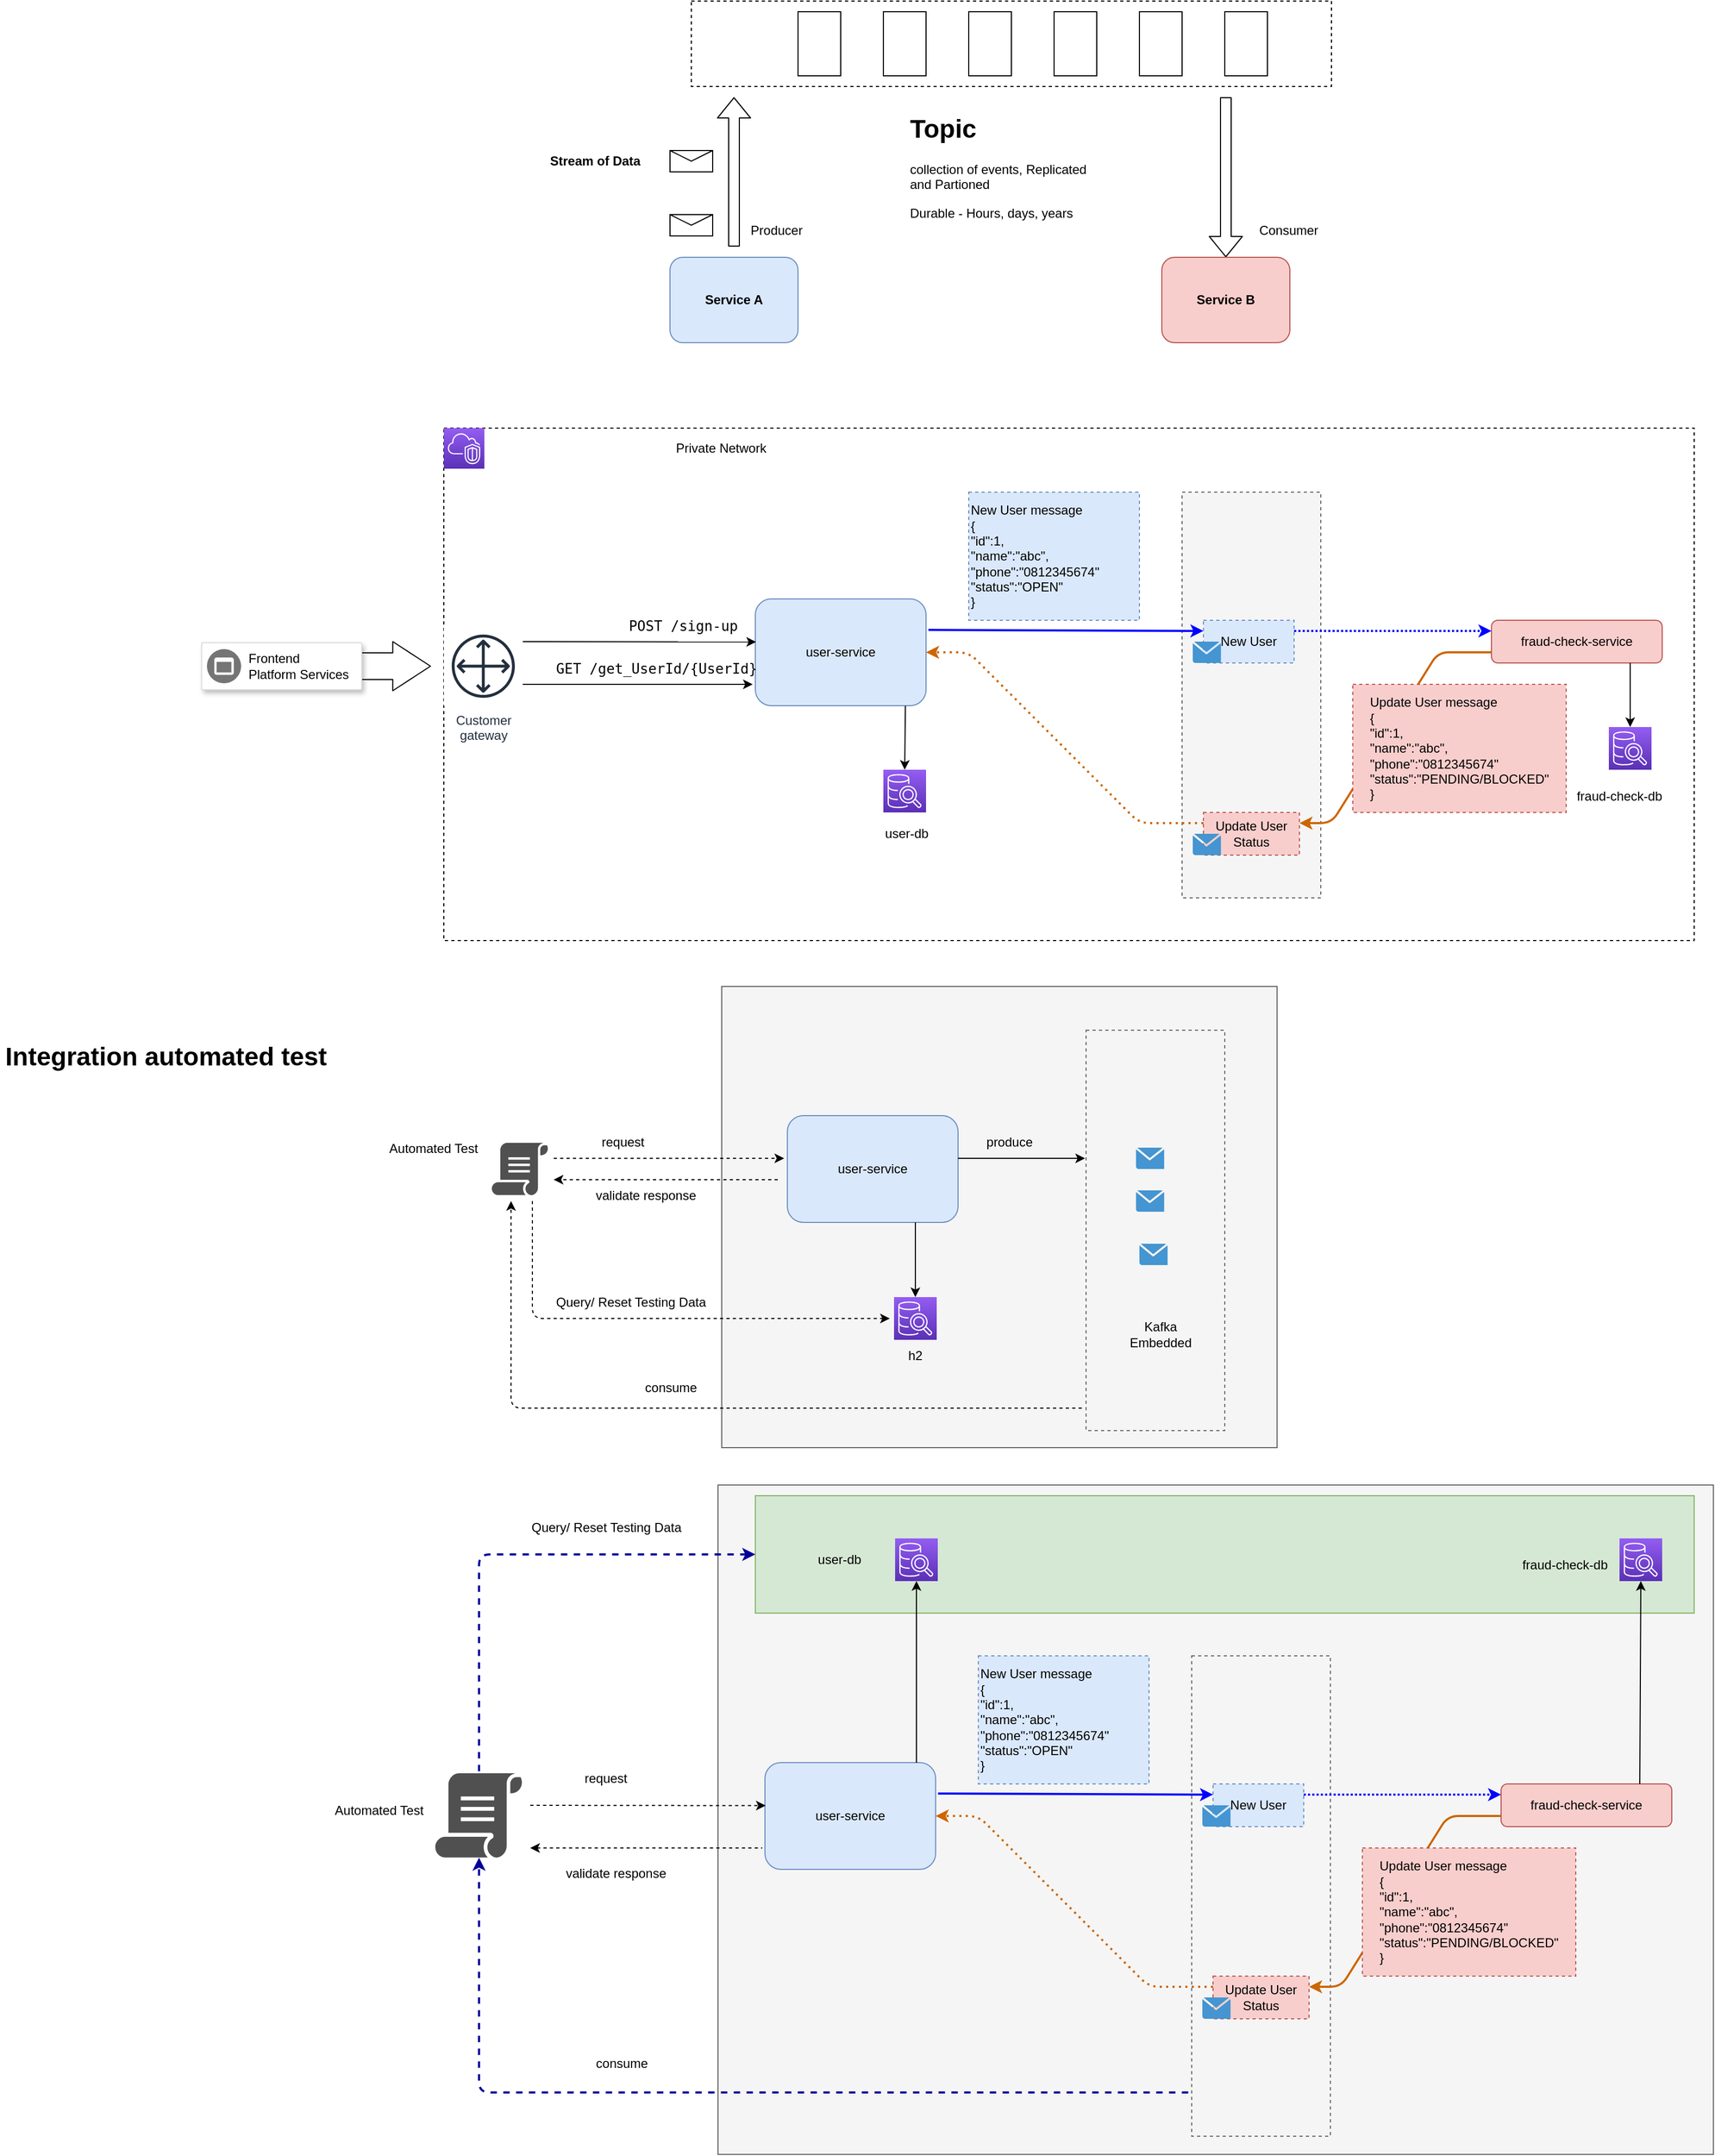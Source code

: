 <mxfile>
    <diagram id="2YQeC0ZKf2BB5dxAJdtl" name="Page-1">
        <mxGraphModel dx="2701" dy="1043" grid="0" gridSize="10" guides="1" tooltips="1" connect="1" arrows="1" fold="1" page="0" pageScale="1" pageWidth="850" pageHeight="1100" math="0" shadow="0">
            <root>
                <mxCell id="0"/>
                <mxCell id="1" parent="0"/>
                <mxCell id="235" value="" style="rounded=0;whiteSpace=wrap;html=1;fillColor=#f5f5f5;fontColor=#333333;strokeColor=#666666;" vertex="1" parent="1">
                    <mxGeometry x="205" y="1430" width="933" height="627" as="geometry"/>
                </mxCell>
                <mxCell id="232" value="" style="rounded=0;whiteSpace=wrap;html=1;fillColor=#d5e8d4;strokeColor=#82b366;" vertex="1" parent="1">
                    <mxGeometry x="240" y="1440" width="880" height="110" as="geometry"/>
                </mxCell>
                <mxCell id="236" value="" style="rounded=0;whiteSpace=wrap;html=1;fillColor=#f5f5f5;fontColor=#333333;strokeColor=#666666;" vertex="1" parent="1">
                    <mxGeometry x="208.5" y="963" width="520.5" height="432" as="geometry"/>
                </mxCell>
                <mxCell id="62" value="" style="rounded=0;whiteSpace=wrap;html=1;fillColor=none;dashed=1;movable=1;resizable=1;rotatable=1;deletable=1;editable=1;connectable=1;" parent="1" vertex="1">
                    <mxGeometry x="-52" y="440" width="1172" height="480" as="geometry"/>
                </mxCell>
                <mxCell id="57" value="&lt;span&gt;user-service&lt;/span&gt;" style="rounded=1;whiteSpace=wrap;html=1;fillColor=#dae8fc;strokeColor=#6c8ebf;" parent="1" vertex="1">
                    <mxGeometry x="240" y="600" width="160" height="100" as="geometry"/>
                </mxCell>
                <mxCell id="8" value="" style="rounded=0;whiteSpace=wrap;html=1;fillColor=none;dashed=1;" parent="1" vertex="1">
                    <mxGeometry x="180" y="40" width="600" height="80" as="geometry"/>
                </mxCell>
                <mxCell id="47" value="" style="rounded=0;whiteSpace=wrap;html=1;fillColor=#f5f5f5;dashed=1;movable=1;resizable=1;rotatable=1;deletable=1;editable=1;connectable=1;fontColor=#333333;strokeColor=#666666;" parent="1" vertex="1">
                    <mxGeometry x="640" y="500" width="130" height="380" as="geometry"/>
                </mxCell>
                <mxCell id="5" value="Producer" style="text;html=1;strokeColor=none;fillColor=none;align=center;verticalAlign=middle;whiteSpace=wrap;rounded=0;" parent="1" vertex="1">
                    <mxGeometry x="230" y="240" width="60" height="30" as="geometry"/>
                </mxCell>
                <mxCell id="6" value="Consumer" style="text;html=1;strokeColor=none;fillColor=none;align=center;verticalAlign=middle;whiteSpace=wrap;rounded=0;" parent="1" vertex="1">
                    <mxGeometry x="710" y="240" width="60" height="30" as="geometry"/>
                </mxCell>
                <mxCell id="7" value="" style="shape=message;html=1;whiteSpace=wrap;html=1;outlineConnect=0;" parent="1" vertex="1">
                    <mxGeometry x="160" y="240" width="40" height="20" as="geometry"/>
                </mxCell>
                <mxCell id="9" value="" style="rounded=0;whiteSpace=wrap;html=1;fillColor=none;" parent="1" vertex="1">
                    <mxGeometry x="280" y="50" width="40" height="60" as="geometry"/>
                </mxCell>
                <mxCell id="10" value="" style="rounded=0;whiteSpace=wrap;html=1;fillColor=none;" parent="1" vertex="1">
                    <mxGeometry x="360" y="50" width="40" height="60" as="geometry"/>
                </mxCell>
                <mxCell id="11" value="" style="rounded=0;whiteSpace=wrap;html=1;fillColor=none;" parent="1" vertex="1">
                    <mxGeometry x="440" y="50" width="40" height="60" as="geometry"/>
                </mxCell>
                <mxCell id="12" value="" style="rounded=0;whiteSpace=wrap;html=1;fillColor=none;" parent="1" vertex="1">
                    <mxGeometry x="520" y="50" width="40" height="60" as="geometry"/>
                </mxCell>
                <mxCell id="13" value="" style="rounded=0;whiteSpace=wrap;html=1;fillColor=none;" parent="1" vertex="1">
                    <mxGeometry x="600" y="50" width="40" height="60" as="geometry"/>
                </mxCell>
                <mxCell id="14" value="" style="rounded=0;whiteSpace=wrap;html=1;fillColor=none;" parent="1" vertex="1">
                    <mxGeometry x="680" y="50" width="40" height="60" as="geometry"/>
                </mxCell>
                <mxCell id="15" value="" style="shape=flexArrow;endArrow=classic;html=1;" parent="1" edge="1">
                    <mxGeometry width="50" height="50" relative="1" as="geometry">
                        <mxPoint x="220" y="270" as="sourcePoint"/>
                        <mxPoint x="220" y="130" as="targetPoint"/>
                    </mxGeometry>
                </mxCell>
                <mxCell id="16" value="" style="shape=message;html=1;whiteSpace=wrap;html=1;outlineConnect=0;" parent="1" vertex="1">
                    <mxGeometry x="160" y="180" width="40" height="20" as="geometry"/>
                </mxCell>
                <mxCell id="17" value="" style="shape=flexArrow;endArrow=classic;html=1;entryX=0.5;entryY=0;entryDx=0;entryDy=0;entryPerimeter=0;" parent="1" edge="1">
                    <mxGeometry width="50" height="50" relative="1" as="geometry">
                        <mxPoint x="681" y="130" as="sourcePoint"/>
                        <mxPoint x="681" y="280" as="targetPoint"/>
                    </mxGeometry>
                </mxCell>
                <mxCell id="18" value="&lt;h1&gt;Topic&lt;/h1&gt;&lt;p&gt;collection of events, Replicated and Partioned&amp;nbsp;&lt;/p&gt;&lt;p&gt;Durable - Hours, days, years&lt;/p&gt;" style="text;html=1;strokeColor=none;fillColor=none;spacing=5;spacingTop=-20;whiteSpace=wrap;overflow=hidden;rounded=0;" parent="1" vertex="1">
                    <mxGeometry x="380" y="140" width="190" height="120" as="geometry"/>
                </mxCell>
                <mxCell id="20" value="&lt;b&gt;Stream of Data&lt;/b&gt;" style="text;html=1;strokeColor=none;fillColor=none;align=center;verticalAlign=middle;whiteSpace=wrap;rounded=0;" parent="1" vertex="1">
                    <mxGeometry x="40" y="175" width="100" height="30" as="geometry"/>
                </mxCell>
                <mxCell id="26" value="Private Network" style="text;html=1;strokeColor=none;fillColor=none;align=center;verticalAlign=middle;whiteSpace=wrap;rounded=0;" parent="1" vertex="1">
                    <mxGeometry x="157.5" y="444" width="100" height="30" as="geometry"/>
                </mxCell>
                <mxCell id="27" value="" style="sketch=0;points=[[0,0,0],[0.25,0,0],[0.5,0,0],[0.75,0,0],[1,0,0],[0,1,0],[0.25,1,0],[0.5,1,0],[0.75,1,0],[1,1,0],[0,0.25,0],[0,0.5,0],[0,0.75,0],[1,0.25,0],[1,0.5,0],[1,0.75,0]];outlineConnect=0;fontColor=#232F3E;gradientColor=#945DF2;gradientDirection=north;fillColor=#5A30B5;strokeColor=#ffffff;dashed=0;verticalLabelPosition=bottom;verticalAlign=top;align=center;html=1;fontSize=12;fontStyle=0;aspect=fixed;shape=mxgraph.aws4.resourceIcon;resIcon=mxgraph.aws4.vpc;" parent="1" vertex="1">
                    <mxGeometry x="-52" y="440" width="38" height="38" as="geometry"/>
                </mxCell>
                <mxCell id="49" value="" style="endArrow=classic;html=1;exitX=1.014;exitY=0.29;exitDx=0;exitDy=0;entryX=0;entryY=0.25;entryDx=0;entryDy=0;strokeColor=#0000FF;strokeWidth=2;exitPerimeter=0;" parent="1" source="57" target="72" edge="1">
                    <mxGeometry width="50" height="50" relative="1" as="geometry">
                        <mxPoint x="420" y="800" as="sourcePoint"/>
                        <mxPoint x="600" y="630" as="targetPoint"/>
                    </mxGeometry>
                </mxCell>
                <mxCell id="52" value="" style="sketch=0;points=[[0,0,0],[0.25,0,0],[0.5,0,0],[0.75,0,0],[1,0,0],[0,1,0],[0.25,1,0],[0.5,1,0],[0.75,1,0],[1,1,0],[0,0.25,0],[0,0.5,0],[0,0.75,0],[1,0.25,0],[1,0.5,0],[1,0.75,0]];outlineConnect=0;fontColor=#232F3E;gradientColor=#945DF2;gradientDirection=north;fillColor=#5A30B5;strokeColor=#ffffff;dashed=0;verticalLabelPosition=bottom;verticalAlign=top;align=center;html=1;fontSize=12;fontStyle=0;aspect=fixed;shape=mxgraph.aws4.resourceIcon;resIcon=mxgraph.aws4.sql_workbench;" parent="1" vertex="1">
                    <mxGeometry x="360" y="760" width="40" height="40" as="geometry"/>
                </mxCell>
                <mxCell id="53" value="" style="shape=image;verticalLabelPosition=bottom;labelBackgroundColor=#ffffff;verticalAlign=top;aspect=fixed;imageAspect=0;image=https://cdn.iconscout.com/icon/free/png-256/kafka-282292.png;" parent="1" vertex="1">
                    <mxGeometry x="680" y="530" width="40" height="40" as="geometry"/>
                </mxCell>
                <mxCell id="54" value="" style="shape=image;verticalLabelPosition=bottom;labelBackgroundColor=#ffffff;verticalAlign=top;aspect=fixed;imageAspect=0;image=https://cdn.iconscout.com/icon/free/png-256/kafka-282292.png;" parent="1" vertex="1">
                    <mxGeometry x="180" y="50" width="60" height="60" as="geometry"/>
                </mxCell>
                <mxCell id="55" value="Service A" style="rounded=1;whiteSpace=wrap;html=1;fontStyle=1;fillColor=#dae8fc;strokeColor=#6c8ebf;" parent="1" vertex="1">
                    <mxGeometry x="160" y="280" width="120" height="80" as="geometry"/>
                </mxCell>
                <mxCell id="56" value="Service B" style="rounded=1;whiteSpace=wrap;html=1;fontStyle=1;fillColor=#f8cecc;strokeColor=#b85450;" parent="1" vertex="1">
                    <mxGeometry x="621" y="280" width="120" height="80" as="geometry"/>
                </mxCell>
                <mxCell id="59" value="" style="endArrow=classic;html=1;entryX=0.004;entryY=0.403;entryDx=0;entryDy=0;entryPerimeter=0;" parent="1" target="57" edge="1">
                    <mxGeometry width="50" height="50" relative="1" as="geometry">
                        <mxPoint x="20" y="640" as="sourcePoint"/>
                        <mxPoint x="420" y="570" as="targetPoint"/>
                    </mxGeometry>
                </mxCell>
                <mxCell id="65" value="&lt;div&gt;&lt;span&gt;New User message&lt;/span&gt;&lt;/div&gt;&lt;div&gt;&lt;span&gt;{&lt;/span&gt;&lt;/div&gt;&lt;div&gt;&lt;span&gt;&quot;id&quot;:1,&lt;br&gt;&quot;name&quot;:&quot;abc&quot;,&lt;br&gt;&quot;phone&quot;:&quot;0812345674&quot;&lt;br&gt;&quot;status&quot;:&quot;OPEN&quot;&lt;/span&gt;&lt;/div&gt;&lt;div&gt;&lt;span&gt;}&lt;/span&gt;&lt;/div&gt;" style="text;html=1;strokeColor=#6c8ebf;fillColor=#dae8fc;align=left;verticalAlign=middle;whiteSpace=wrap;rounded=0;dashed=1;" parent="1" vertex="1">
                    <mxGeometry x="440" y="500" width="160" height="120" as="geometry"/>
                </mxCell>
                <mxCell id="66" value="&lt;span&gt;fraud-check-service&lt;/span&gt;" style="rounded=1;whiteSpace=wrap;html=1;fillColor=#f8cecc;strokeColor=#b85450;" parent="1" vertex="1">
                    <mxGeometry x="930" y="620" width="160" height="40" as="geometry"/>
                </mxCell>
                <mxCell id="67" value="" style="endArrow=classic;html=1;exitX=1;exitY=0.25;exitDx=0;exitDy=0;dashed=1;dashPattern=1 1;strokeColor=#0000FF;strokeWidth=2;entryX=0;entryY=0.25;entryDx=0;entryDy=0;" parent="1" source="72" target="66" edge="1">
                    <mxGeometry width="50" height="50" relative="1" as="geometry">
                        <mxPoint x="610" y="710" as="sourcePoint"/>
                        <mxPoint x="660" y="660" as="targetPoint"/>
                        <Array as="points">
                            <mxPoint x="780" y="630"/>
                        </Array>
                    </mxGeometry>
                </mxCell>
                <mxCell id="69" value="" style="endArrow=classic;html=1;exitX=0.879;exitY=1.003;exitDx=0;exitDy=0;exitPerimeter=0;entryX=0.5;entryY=0;entryDx=0;entryDy=0;entryPerimeter=0;" parent="1" source="57" target="52" edge="1">
                    <mxGeometry width="50" height="50" relative="1" as="geometry">
                        <mxPoint x="610" y="710" as="sourcePoint"/>
                        <mxPoint x="660" y="660" as="targetPoint"/>
                    </mxGeometry>
                </mxCell>
                <mxCell id="70" value="" style="sketch=0;points=[[0,0,0],[0.25,0,0],[0.5,0,0],[0.75,0,0],[1,0,0],[0,1,0],[0.25,1,0],[0.5,1,0],[0.75,1,0],[1,1,0],[0,0.25,0],[0,0.5,0],[0,0.75,0],[1,0.25,0],[1,0.5,0],[1,0.75,0]];outlineConnect=0;fontColor=#232F3E;gradientColor=#945DF2;gradientDirection=north;fillColor=#5A30B5;strokeColor=#ffffff;dashed=0;verticalLabelPosition=bottom;verticalAlign=top;align=center;html=1;fontSize=12;fontStyle=0;aspect=fixed;shape=mxgraph.aws4.resourceIcon;resIcon=mxgraph.aws4.sql_workbench;" parent="1" vertex="1">
                    <mxGeometry x="1040" y="720" width="40" height="40" as="geometry"/>
                </mxCell>
                <mxCell id="71" value="" style="endArrow=classic;html=1;entryX=0.5;entryY=0;entryDx=0;entryDy=0;entryPerimeter=0;" parent="1" target="70" edge="1">
                    <mxGeometry width="50" height="50" relative="1" as="geometry">
                        <mxPoint x="1060" y="660" as="sourcePoint"/>
                        <mxPoint x="410" y="750" as="targetPoint"/>
                    </mxGeometry>
                </mxCell>
                <mxCell id="72" value="New User" style="rounded=0;whiteSpace=wrap;html=1;dashed=1;fillColor=#dae8fc;strokeColor=#6c8ebf;" parent="1" vertex="1">
                    <mxGeometry x="660" y="620" width="85" height="40" as="geometry"/>
                </mxCell>
                <mxCell id="73" value="Update User Status" style="rounded=0;whiteSpace=wrap;html=1;dashed=1;fillColor=#f8cecc;strokeColor=#b85450;" parent="1" vertex="1">
                    <mxGeometry x="660" y="800" width="90" height="40" as="geometry"/>
                </mxCell>
                <mxCell id="74" value="" style="endArrow=classic;html=1;strokeColor=#CC6600;strokeWidth=2;entryX=1;entryY=0.25;entryDx=0;entryDy=0;exitX=0;exitY=0.75;exitDx=0;exitDy=0;" parent="1" source="66" target="73" edge="1">
                    <mxGeometry width="50" height="50" relative="1" as="geometry">
                        <mxPoint x="500" y="790" as="sourcePoint"/>
                        <mxPoint x="660" y="830" as="targetPoint"/>
                        <Array as="points">
                            <mxPoint x="880" y="650"/>
                            <mxPoint x="780" y="810"/>
                        </Array>
                    </mxGeometry>
                </mxCell>
                <mxCell id="75" value="" style="endArrow=classic;html=1;exitX=0;exitY=0.25;exitDx=0;exitDy=0;dashed=1;dashPattern=1 2;strokeColor=#CC6600;strokeWidth=2;entryX=1;entryY=0.5;entryDx=0;entryDy=0;" parent="1" source="73" target="57" edge="1">
                    <mxGeometry width="50" height="50" relative="1" as="geometry">
                        <mxPoint x="500" y="790" as="sourcePoint"/>
                        <mxPoint x="400" y="650" as="targetPoint"/>
                        <Array as="points">
                            <mxPoint x="600" y="810"/>
                            <mxPoint x="440" y="650"/>
                        </Array>
                    </mxGeometry>
                </mxCell>
                <mxCell id="79" value="user-db" style="text;html=1;strokeColor=none;fillColor=none;align=center;verticalAlign=middle;whiteSpace=wrap;rounded=0;" parent="1" vertex="1">
                    <mxGeometry x="332" y="805" width="100" height="30" as="geometry"/>
                </mxCell>
                <mxCell id="80" value="fraud-check-db" style="text;html=1;strokeColor=none;fillColor=none;align=center;verticalAlign=middle;whiteSpace=wrap;rounded=0;" parent="1" vertex="1">
                    <mxGeometry x="1000" y="770" width="100" height="30" as="geometry"/>
                </mxCell>
                <mxCell id="93" value="" style="shadow=0;dashed=0;html=1;strokeColor=none;fillColor=#4495D1;labelPosition=center;verticalLabelPosition=bottom;verticalAlign=top;align=center;outlineConnect=0;shape=mxgraph.veeam.2d.letter;" parent="1" vertex="1">
                    <mxGeometry x="650" y="820" width="26.4" height="20" as="geometry"/>
                </mxCell>
                <mxCell id="94" value="" style="shadow=0;dashed=0;html=1;strokeColor=none;fillColor=#4495D1;labelPosition=center;verticalLabelPosition=bottom;verticalAlign=top;align=center;outlineConnect=0;shape=mxgraph.veeam.2d.letter;" parent="1" vertex="1">
                    <mxGeometry x="650" y="640" width="26.4" height="20" as="geometry"/>
                </mxCell>
                <mxCell id="77" value="&lt;div style=&quot;text-align: left&quot;&gt;&lt;span&gt;Update User message&lt;/span&gt;&lt;/div&gt;&lt;div style=&quot;text-align: left&quot;&gt;&lt;span&gt;{&lt;/span&gt;&lt;/div&gt;&lt;div style=&quot;text-align: left&quot;&gt;&lt;span&gt;&quot;id&quot;:1,&lt;br&gt;&quot;name&quot;:&quot;abc&quot;,&lt;br&gt;&quot;phone&quot;:&quot;0812345674&quot;&lt;br&gt;&quot;status&quot;:&quot;PENDING/BLOCKED&quot;&lt;/span&gt;&lt;/div&gt;&lt;div style=&quot;text-align: left&quot;&gt;&lt;span&gt;}&lt;/span&gt;&lt;/div&gt;" style="text;html=1;strokeColor=#b85450;fillColor=#f8cecc;align=center;verticalAlign=middle;whiteSpace=wrap;rounded=0;dashed=1;" parent="1" vertex="1">
                    <mxGeometry x="800" y="680" width="200" height="120" as="geometry"/>
                </mxCell>
                <mxCell id="97" value="" style="endArrow=classic;html=1;entryX=0;entryY=0.5;entryDx=0;entryDy=0;" parent="1" edge="1">
                    <mxGeometry width="50" height="50" relative="1" as="geometry">
                        <mxPoint x="20" y="680" as="sourcePoint"/>
                        <mxPoint x="237.5" y="680.0" as="targetPoint"/>
                    </mxGeometry>
                </mxCell>
                <mxCell id="98" value="&lt;pre style=&quot;font-family: &amp;#34;jetbrains mono&amp;#34; , monospace ; font-size: 9.8pt&quot;&gt;GET /get_UserId/{UserId}&lt;/pre&gt;" style="text;html=1;strokeColor=none;fillColor=none;align=center;verticalAlign=middle;whiteSpace=wrap;rounded=0;dashed=1;" parent="1" vertex="1">
                    <mxGeometry x="115" y="650" width="65" height="30" as="geometry"/>
                </mxCell>
                <mxCell id="99" value="&lt;pre style=&quot;font-family: &amp;#34;jetbrains mono&amp;#34; , monospace ; font-size: 9.8pt&quot;&gt;POST /sign-up&lt;/pre&gt;" style="text;html=1;strokeColor=none;fillColor=none;align=center;verticalAlign=middle;whiteSpace=wrap;rounded=0;dashed=1;" parent="1" vertex="1">
                    <mxGeometry x="140" y="610" width="65" height="30" as="geometry"/>
                </mxCell>
                <mxCell id="100" value="Customer&#10;gateway" style="sketch=0;outlineConnect=0;fontColor=#232F3E;gradientColor=none;strokeColor=#232F3E;fillColor=#ffffff;dashed=0;verticalLabelPosition=bottom;verticalAlign=top;align=center;html=1;fontSize=12;fontStyle=0;aspect=fixed;shape=mxgraph.aws4.resourceIcon;resIcon=mxgraph.aws4.customer_gateway;" parent="1" vertex="1">
                    <mxGeometry x="-52" y="626" width="74" height="74" as="geometry"/>
                </mxCell>
                <mxCell id="101" value="" style="shape=flexArrow;endArrow=classic;html=1;width=25;endSize=11.45;" parent="1" edge="1">
                    <mxGeometry width="50" height="50" relative="1" as="geometry">
                        <mxPoint x="-168" y="663" as="sourcePoint"/>
                        <mxPoint x="-64" y="663" as="targetPoint"/>
                    </mxGeometry>
                </mxCell>
                <mxCell id="102" value="" style="strokeColor=#dddddd;shadow=1;strokeWidth=1;rounded=1;absoluteArcSize=1;arcSize=2;" parent="1" vertex="1">
                    <mxGeometry x="-279" y="641" width="150" height="44" as="geometry"/>
                </mxCell>
                <mxCell id="103" value="Frontend&#10;Platform Services" style="sketch=0;dashed=0;connectable=0;html=1;fillColor=#757575;strokeColor=none;shape=mxgraph.gcp2.frontend_platform_services;part=1;labelPosition=right;verticalLabelPosition=middle;align=left;verticalAlign=middle;spacingLeft=5;fontSize=12;" parent="102" vertex="1">
                    <mxGeometry y="0.5" width="32" height="32" relative="1" as="geometry">
                        <mxPoint x="5" y="-16" as="offset"/>
                    </mxGeometry>
                </mxCell>
                <mxCell id="104" value="&lt;span&gt;user-service&lt;/span&gt;" style="rounded=1;whiteSpace=wrap;html=1;fillColor=#dae8fc;strokeColor=#6c8ebf;" parent="1" vertex="1">
                    <mxGeometry x="270" y="1084" width="160" height="100" as="geometry"/>
                </mxCell>
                <mxCell id="105" value="" style="sketch=0;points=[[0,0,0],[0.25,0,0],[0.5,0,0],[0.75,0,0],[1,0,0],[0,1,0],[0.25,1,0],[0.5,1,0],[0.75,1,0],[1,1,0],[0,0.25,0],[0,0.5,0],[0,0.75,0],[1,0.25,0],[1,0.5,0],[1,0.75,0]];outlineConnect=0;fontColor=#232F3E;gradientColor=#945DF2;gradientDirection=north;fillColor=#5A30B5;strokeColor=#ffffff;dashed=0;verticalLabelPosition=bottom;verticalAlign=top;align=center;html=1;fontSize=12;fontStyle=0;aspect=fixed;shape=mxgraph.aws4.resourceIcon;resIcon=mxgraph.aws4.sql_workbench;" parent="1" vertex="1">
                    <mxGeometry x="370" y="1254" width="40" height="40" as="geometry"/>
                </mxCell>
                <mxCell id="106" value="&lt;h1&gt;Integration automated test&lt;/h1&gt;" style="text;html=1;strokeColor=none;fillColor=none;spacing=5;spacingTop=-20;whiteSpace=wrap;overflow=hidden;rounded=0;" parent="1" vertex="1">
                    <mxGeometry x="-468" y="1009" width="339" height="40" as="geometry"/>
                </mxCell>
                <mxCell id="107" value="" style="endArrow=classic;html=1;dashed=1;" parent="1" edge="1">
                    <mxGeometry width="50" height="50" relative="1" as="geometry">
                        <mxPoint x="51" y="1124" as="sourcePoint"/>
                        <mxPoint x="267" y="1124" as="targetPoint"/>
                    </mxGeometry>
                </mxCell>
                <mxCell id="108" value="" style="endArrow=classic;html=1;dashed=1;" parent="1" edge="1">
                    <mxGeometry width="50" height="50" relative="1" as="geometry">
                        <mxPoint x="261" y="1144" as="sourcePoint"/>
                        <mxPoint x="51" y="1144" as="targetPoint"/>
                    </mxGeometry>
                </mxCell>
                <mxCell id="109" value="" style="sketch=0;pointerEvents=1;shadow=0;dashed=0;html=1;strokeColor=none;fillColor=#505050;labelPosition=center;verticalLabelPosition=bottom;verticalAlign=top;outlineConnect=0;align=center;shape=mxgraph.office.concepts.script;" parent="1" vertex="1">
                    <mxGeometry x="-7" y="1109.5" width="53" height="49" as="geometry"/>
                </mxCell>
                <mxCell id="110" value="Automated Test" style="text;html=1;strokeColor=none;fillColor=none;align=center;verticalAlign=middle;whiteSpace=wrap;rounded=0;" parent="1" vertex="1">
                    <mxGeometry x="-109" y="1100" width="95" height="30" as="geometry"/>
                </mxCell>
                <mxCell id="111" value="request" style="text;html=1;strokeColor=none;fillColor=none;align=center;verticalAlign=middle;whiteSpace=wrap;rounded=0;" parent="1" vertex="1">
                    <mxGeometry x="86" y="1094" width="60" height="30" as="geometry"/>
                </mxCell>
                <mxCell id="112" value="validate response" style="text;html=1;strokeColor=none;fillColor=none;align=center;verticalAlign=middle;whiteSpace=wrap;rounded=0;" parent="1" vertex="1">
                    <mxGeometry x="86" y="1144" width="102.5" height="30" as="geometry"/>
                </mxCell>
                <mxCell id="113" value="h2" style="text;html=1;strokeColor=none;fillColor=none;align=center;verticalAlign=middle;whiteSpace=wrap;rounded=0;" parent="1" vertex="1">
                    <mxGeometry x="360" y="1294" width="60" height="30" as="geometry"/>
                </mxCell>
                <mxCell id="114" value="" style="shape=image;verticalLabelPosition=bottom;labelBackgroundColor=#ffffff;verticalAlign=top;aspect=fixed;imageAspect=0;image=https://blastek.net/wp-content/uploads/2020/05/springbootlogo-min.png;" parent="1" vertex="1">
                    <mxGeometry x="384" y="1084" width="46" height="46" as="geometry"/>
                </mxCell>
                <mxCell id="116" value="" style="rounded=0;whiteSpace=wrap;html=1;fillColor=#f5f5f5;dashed=1;movable=1;resizable=1;rotatable=1;deletable=1;editable=1;connectable=1;fontColor=#333333;strokeColor=#666666;" parent="1" vertex="1">
                    <mxGeometry x="550" y="1004" width="130" height="375" as="geometry"/>
                </mxCell>
                <mxCell id="115" value="" style="shape=image;verticalLabelPosition=bottom;labelBackgroundColor=#ffffff;verticalAlign=top;aspect=fixed;imageAspect=0;image=https://cdn.iconscout.com/icon/free/png-256/kafka-282292.png;" parent="1" vertex="1">
                    <mxGeometry x="590" y="1014" width="40" height="40" as="geometry"/>
                </mxCell>
                <mxCell id="117" value="Kafka Embedded" style="text;html=1;strokeColor=none;fillColor=none;align=center;verticalAlign=middle;whiteSpace=wrap;rounded=0;" parent="1" vertex="1">
                    <mxGeometry x="590" y="1274" width="60" height="30" as="geometry"/>
                </mxCell>
                <mxCell id="118" value="" style="endArrow=classic;html=1;" parent="1" edge="1">
                    <mxGeometry width="50" height="50" relative="1" as="geometry">
                        <mxPoint x="430" y="1124" as="sourcePoint"/>
                        <mxPoint x="549" y="1124" as="targetPoint"/>
                    </mxGeometry>
                </mxCell>
                <mxCell id="119" value="produce&amp;nbsp;" style="text;html=1;strokeColor=none;fillColor=none;align=center;verticalAlign=middle;whiteSpace=wrap;rounded=0;" parent="1" vertex="1">
                    <mxGeometry x="450" y="1094" width="60" height="30" as="geometry"/>
                </mxCell>
                <mxCell id="120" value="" style="shadow=0;dashed=0;html=1;strokeColor=none;fillColor=#4495D1;labelPosition=center;verticalLabelPosition=bottom;verticalAlign=top;align=center;outlineConnect=0;shape=mxgraph.veeam.2d.letter;" parent="1" vertex="1">
                    <mxGeometry x="596.8" y="1114" width="26.4" height="20" as="geometry"/>
                </mxCell>
                <mxCell id="121" value="" style="shadow=0;dashed=0;html=1;strokeColor=none;fillColor=#4495D1;labelPosition=center;verticalLabelPosition=bottom;verticalAlign=top;align=center;outlineConnect=0;shape=mxgraph.veeam.2d.letter;" parent="1" vertex="1">
                    <mxGeometry x="596.8" y="1154" width="26.4" height="20" as="geometry"/>
                </mxCell>
                <mxCell id="122" value="" style="shadow=0;dashed=0;html=1;strokeColor=none;fillColor=#4495D1;labelPosition=center;verticalLabelPosition=bottom;verticalAlign=top;align=center;outlineConnect=0;shape=mxgraph.veeam.2d.letter;" parent="1" vertex="1">
                    <mxGeometry x="600" y="1204" width="26.4" height="20" as="geometry"/>
                </mxCell>
                <mxCell id="123" value="" style="endArrow=classic;html=1;exitX=0.75;exitY=1;exitDx=0;exitDy=0;" parent="1" source="104" target="105" edge="1">
                    <mxGeometry width="50" height="50" relative="1" as="geometry">
                        <mxPoint x="410" y="1144" as="sourcePoint"/>
                        <mxPoint x="460" y="1094" as="targetPoint"/>
                    </mxGeometry>
                </mxCell>
                <mxCell id="124" value="" style="endArrow=classic;html=1;dashed=1;" edge="1" parent="1">
                    <mxGeometry width="50" height="50" relative="1" as="geometry">
                        <mxPoint x="31" y="1164" as="sourcePoint"/>
                        <mxPoint x="366" y="1274" as="targetPoint"/>
                        <Array as="points">
                            <mxPoint x="31" y="1274"/>
                        </Array>
                    </mxGeometry>
                </mxCell>
                <mxCell id="125" value="Query/ Reset Testing Data" style="text;html=1;strokeColor=none;fillColor=none;align=center;verticalAlign=middle;whiteSpace=wrap;rounded=0;" vertex="1" parent="1">
                    <mxGeometry x="46" y="1244" width="155" height="30" as="geometry"/>
                </mxCell>
                <mxCell id="126" value="" style="endArrow=classic;html=1;dashed=1;exitX=-0.031;exitY=0.944;exitDx=0;exitDy=0;exitPerimeter=0;" edge="1" parent="1" source="116">
                    <mxGeometry width="50" height="50" relative="1" as="geometry">
                        <mxPoint x="221" y="1284" as="sourcePoint"/>
                        <mxPoint x="11" y="1164" as="targetPoint"/>
                        <Array as="points">
                            <mxPoint x="11" y="1358"/>
                        </Array>
                    </mxGeometry>
                </mxCell>
                <mxCell id="127" value="consume" style="text;html=1;strokeColor=none;fillColor=none;align=center;verticalAlign=middle;whiteSpace=wrap;rounded=0;" vertex="1" parent="1">
                    <mxGeometry x="131" y="1324" width="60" height="30" as="geometry"/>
                </mxCell>
                <mxCell id="161" value="&lt;span&gt;user-service&lt;/span&gt;" style="rounded=1;whiteSpace=wrap;html=1;fillColor=#dae8fc;strokeColor=#6c8ebf;" vertex="1" parent="1">
                    <mxGeometry x="249" y="1690" width="160" height="100" as="geometry"/>
                </mxCell>
                <mxCell id="162" value="" style="rounded=0;whiteSpace=wrap;html=1;fillColor=#f5f5f5;dashed=1;movable=1;resizable=1;rotatable=1;deletable=1;editable=1;connectable=1;fontColor=#333333;strokeColor=#666666;" vertex="1" parent="1">
                    <mxGeometry x="649" y="1590" width="130" height="450" as="geometry"/>
                </mxCell>
                <mxCell id="165" value="" style="endArrow=classic;html=1;exitX=1.014;exitY=0.29;exitDx=0;exitDy=0;entryX=0;entryY=0.25;entryDx=0;entryDy=0;strokeColor=#0000FF;strokeWidth=2;exitPerimeter=0;" edge="1" parent="1" source="161" target="175">
                    <mxGeometry width="50" height="50" relative="1" as="geometry">
                        <mxPoint x="429" y="1890" as="sourcePoint"/>
                        <mxPoint x="609" y="1720" as="targetPoint"/>
                    </mxGeometry>
                </mxCell>
                <mxCell id="166" value="" style="sketch=0;points=[[0,0,0],[0.25,0,0],[0.5,0,0],[0.75,0,0],[1,0,0],[0,1,0],[0.25,1,0],[0.5,1,0],[0.75,1,0],[1,1,0],[0,0.25,0],[0,0.5,0],[0,0.75,0],[1,0.25,0],[1,0.5,0],[1,0.75,0]];outlineConnect=0;fontColor=#232F3E;gradientColor=#945DF2;gradientDirection=north;fillColor=#5A30B5;strokeColor=#ffffff;dashed=0;verticalLabelPosition=bottom;verticalAlign=top;align=center;html=1;fontSize=12;fontStyle=0;aspect=fixed;shape=mxgraph.aws4.resourceIcon;resIcon=mxgraph.aws4.sql_workbench;" vertex="1" parent="1">
                    <mxGeometry x="371" y="1480" width="40" height="40" as="geometry"/>
                </mxCell>
                <mxCell id="167" value="" style="shape=image;verticalLabelPosition=bottom;labelBackgroundColor=#ffffff;verticalAlign=top;aspect=fixed;imageAspect=0;image=https://cdn.iconscout.com/icon/free/png-256/kafka-282292.png;" vertex="1" parent="1">
                    <mxGeometry x="689" y="1620" width="40" height="40" as="geometry"/>
                </mxCell>
                <mxCell id="168" value="" style="endArrow=classic;html=1;entryX=0.004;entryY=0.403;entryDx=0;entryDy=0;entryPerimeter=0;dashed=1;" edge="1" parent="1" target="161">
                    <mxGeometry width="50" height="50" relative="1" as="geometry">
                        <mxPoint x="29" y="1730" as="sourcePoint"/>
                        <mxPoint x="429" y="1660" as="targetPoint"/>
                    </mxGeometry>
                </mxCell>
                <mxCell id="169" value="&lt;div&gt;&lt;span&gt;New User message&lt;/span&gt;&lt;/div&gt;&lt;div&gt;&lt;span&gt;{&lt;/span&gt;&lt;/div&gt;&lt;div&gt;&lt;span&gt;&quot;id&quot;:1,&lt;br&gt;&quot;name&quot;:&quot;abc&quot;,&lt;br&gt;&quot;phone&quot;:&quot;0812345674&quot;&lt;br&gt;&quot;status&quot;:&quot;OPEN&quot;&lt;/span&gt;&lt;/div&gt;&lt;div&gt;&lt;span&gt;}&lt;/span&gt;&lt;/div&gt;" style="text;html=1;strokeColor=#6c8ebf;fillColor=#dae8fc;align=left;verticalAlign=middle;whiteSpace=wrap;rounded=0;dashed=1;" vertex="1" parent="1">
                    <mxGeometry x="449" y="1590" width="160" height="120" as="geometry"/>
                </mxCell>
                <mxCell id="170" value="&lt;span&gt;fraud-check-service&lt;/span&gt;" style="rounded=1;whiteSpace=wrap;html=1;fillColor=#f8cecc;strokeColor=#b85450;" vertex="1" parent="1">
                    <mxGeometry x="939" y="1710" width="160" height="40" as="geometry"/>
                </mxCell>
                <mxCell id="171" value="" style="endArrow=classic;html=1;exitX=1;exitY=0.25;exitDx=0;exitDy=0;dashed=1;dashPattern=1 1;strokeColor=#0000FF;strokeWidth=2;entryX=0;entryY=0.25;entryDx=0;entryDy=0;" edge="1" parent="1" source="175" target="170">
                    <mxGeometry width="50" height="50" relative="1" as="geometry">
                        <mxPoint x="619" y="1800" as="sourcePoint"/>
                        <mxPoint x="669" y="1750" as="targetPoint"/>
                        <Array as="points">
                            <mxPoint x="789" y="1720"/>
                        </Array>
                    </mxGeometry>
                </mxCell>
                <mxCell id="172" value="" style="endArrow=classic;html=1;entryX=0.5;entryY=1;entryDx=0;entryDy=0;entryPerimeter=0;" edge="1" parent="1" target="166">
                    <mxGeometry width="50" height="50" relative="1" as="geometry">
                        <mxPoint x="391" y="1690" as="sourcePoint"/>
                        <mxPoint x="391" y="1560" as="targetPoint"/>
                    </mxGeometry>
                </mxCell>
                <mxCell id="173" value="" style="sketch=0;points=[[0,0,0],[0.25,0,0],[0.5,0,0],[0.75,0,0],[1,0,0],[0,1,0],[0.25,1,0],[0.5,1,0],[0.75,1,0],[1,1,0],[0,0.25,0],[0,0.5,0],[0,0.75,0],[1,0.25,0],[1,0.5,0],[1,0.75,0]];outlineConnect=0;fontColor=#232F3E;gradientColor=#945DF2;gradientDirection=north;fillColor=#5A30B5;strokeColor=#ffffff;dashed=0;verticalLabelPosition=bottom;verticalAlign=top;align=center;html=1;fontSize=12;fontStyle=0;aspect=fixed;shape=mxgraph.aws4.resourceIcon;resIcon=mxgraph.aws4.sql_workbench;" vertex="1" parent="1">
                    <mxGeometry x="1050" y="1480" width="40" height="40" as="geometry"/>
                </mxCell>
                <mxCell id="174" value="" style="endArrow=classic;html=1;entryX=0.5;entryY=1;entryDx=0;entryDy=0;entryPerimeter=0;" edge="1" parent="1" target="173">
                    <mxGeometry width="50" height="50" relative="1" as="geometry">
                        <mxPoint x="1069" y="1710" as="sourcePoint"/>
                        <mxPoint x="1069" y="1540" as="targetPoint"/>
                    </mxGeometry>
                </mxCell>
                <mxCell id="175" value="New User" style="rounded=0;whiteSpace=wrap;html=1;dashed=1;fillColor=#dae8fc;strokeColor=#6c8ebf;" vertex="1" parent="1">
                    <mxGeometry x="669" y="1710" width="85" height="40" as="geometry"/>
                </mxCell>
                <mxCell id="176" value="Update User Status" style="rounded=0;whiteSpace=wrap;html=1;dashed=1;fillColor=#f8cecc;strokeColor=#b85450;" vertex="1" parent="1">
                    <mxGeometry x="669" y="1890" width="90" height="40" as="geometry"/>
                </mxCell>
                <mxCell id="177" value="" style="endArrow=classic;html=1;strokeColor=#CC6600;strokeWidth=2;entryX=1;entryY=0.25;entryDx=0;entryDy=0;exitX=0;exitY=0.75;exitDx=0;exitDy=0;" edge="1" parent="1" source="170" target="176">
                    <mxGeometry width="50" height="50" relative="1" as="geometry">
                        <mxPoint x="509" y="1880" as="sourcePoint"/>
                        <mxPoint x="669" y="1920" as="targetPoint"/>
                        <Array as="points">
                            <mxPoint x="889" y="1740"/>
                            <mxPoint x="789" y="1900"/>
                        </Array>
                    </mxGeometry>
                </mxCell>
                <mxCell id="178" value="" style="endArrow=classic;html=1;exitX=0;exitY=0.25;exitDx=0;exitDy=0;dashed=1;dashPattern=1 2;strokeColor=#CC6600;strokeWidth=2;entryX=1;entryY=0.5;entryDx=0;entryDy=0;" edge="1" parent="1" source="176" target="161">
                    <mxGeometry width="50" height="50" relative="1" as="geometry">
                        <mxPoint x="509" y="1880" as="sourcePoint"/>
                        <mxPoint x="409" y="1740" as="targetPoint"/>
                        <Array as="points">
                            <mxPoint x="609" y="1900"/>
                            <mxPoint x="449" y="1740"/>
                        </Array>
                    </mxGeometry>
                </mxCell>
                <mxCell id="179" value="user-db" style="text;html=1;strokeColor=none;fillColor=none;align=center;verticalAlign=middle;whiteSpace=wrap;rounded=0;" vertex="1" parent="1">
                    <mxGeometry x="269" y="1485" width="100" height="30" as="geometry"/>
                </mxCell>
                <mxCell id="180" value="fraud-check-db" style="text;html=1;strokeColor=none;fillColor=none;align=center;verticalAlign=middle;whiteSpace=wrap;rounded=0;" vertex="1" parent="1">
                    <mxGeometry x="949" y="1490" width="100" height="30" as="geometry"/>
                </mxCell>
                <mxCell id="181" value="" style="shadow=0;dashed=0;html=1;strokeColor=none;fillColor=#4495D1;labelPosition=center;verticalLabelPosition=bottom;verticalAlign=top;align=center;outlineConnect=0;shape=mxgraph.veeam.2d.letter;" vertex="1" parent="1">
                    <mxGeometry x="659" y="1910" width="26.4" height="20" as="geometry"/>
                </mxCell>
                <mxCell id="182" value="" style="shadow=0;dashed=0;html=1;strokeColor=none;fillColor=#4495D1;labelPosition=center;verticalLabelPosition=bottom;verticalAlign=top;align=center;outlineConnect=0;shape=mxgraph.veeam.2d.letter;" vertex="1" parent="1">
                    <mxGeometry x="659" y="1730" width="26.4" height="20" as="geometry"/>
                </mxCell>
                <mxCell id="183" value="&lt;div style=&quot;text-align: left&quot;&gt;&lt;span&gt;Update User message&lt;/span&gt;&lt;/div&gt;&lt;div style=&quot;text-align: left&quot;&gt;&lt;span&gt;{&lt;/span&gt;&lt;/div&gt;&lt;div style=&quot;text-align: left&quot;&gt;&lt;span&gt;&quot;id&quot;:1,&lt;br&gt;&quot;name&quot;:&quot;abc&quot;,&lt;br&gt;&quot;phone&quot;:&quot;0812345674&quot;&lt;br&gt;&quot;status&quot;:&quot;PENDING/BLOCKED&quot;&lt;/span&gt;&lt;/div&gt;&lt;div style=&quot;text-align: left&quot;&gt;&lt;span&gt;}&lt;/span&gt;&lt;/div&gt;" style="text;html=1;strokeColor=#b85450;fillColor=#f8cecc;align=center;verticalAlign=middle;whiteSpace=wrap;rounded=0;dashed=1;" vertex="1" parent="1">
                    <mxGeometry x="809" y="1770" width="200" height="120" as="geometry"/>
                </mxCell>
                <mxCell id="184" value="" style="endArrow=none;html=1;entryX=0;entryY=0.5;entryDx=0;entryDy=0;startArrow=classic;startFill=1;endFill=0;dashed=1;" edge="1" parent="1">
                    <mxGeometry width="50" height="50" relative="1" as="geometry">
                        <mxPoint x="29" y="1770" as="sourcePoint"/>
                        <mxPoint x="246.5" y="1770" as="targetPoint"/>
                    </mxGeometry>
                </mxCell>
                <mxCell id="222" value="" style="sketch=0;pointerEvents=1;shadow=0;dashed=0;html=1;strokeColor=none;fillColor=#505050;labelPosition=center;verticalLabelPosition=bottom;verticalAlign=top;outlineConnect=0;align=center;shape=mxgraph.office.concepts.script;" vertex="1" parent="1">
                    <mxGeometry x="-60" y="1700" width="82" height="79" as="geometry"/>
                </mxCell>
                <mxCell id="223" value="Automated Test" style="text;html=1;strokeColor=none;fillColor=none;align=center;verticalAlign=middle;whiteSpace=wrap;rounded=0;" vertex="1" parent="1">
                    <mxGeometry x="-160" y="1720" width="95" height="30" as="geometry"/>
                </mxCell>
                <mxCell id="225" value="request" style="text;html=1;strokeColor=none;fillColor=none;align=center;verticalAlign=middle;whiteSpace=wrap;rounded=0;" vertex="1" parent="1">
                    <mxGeometry x="70" y="1690" width="60" height="30" as="geometry"/>
                </mxCell>
                <mxCell id="227" value="" style="endArrow=classic;html=1;dashed=1;exitX=-0.025;exitY=0.909;exitDx=0;exitDy=0;exitPerimeter=0;strokeColor=#000099;strokeWidth=2;" edge="1" parent="1" source="162" target="222">
                    <mxGeometry width="50" height="50" relative="1" as="geometry">
                        <mxPoint x="380" y="1770" as="sourcePoint"/>
                        <mxPoint x="430" y="1720" as="targetPoint"/>
                        <Array as="points">
                            <mxPoint x="-19" y="1999"/>
                        </Array>
                    </mxGeometry>
                </mxCell>
                <mxCell id="228" value="consume" style="text;html=1;strokeColor=none;fillColor=none;align=center;verticalAlign=middle;whiteSpace=wrap;rounded=0;" vertex="1" parent="1">
                    <mxGeometry x="85" y="1957" width="60" height="30" as="geometry"/>
                </mxCell>
                <mxCell id="229" value="Query/ Reset Testing Data" style="text;html=1;strokeColor=none;fillColor=none;align=center;verticalAlign=middle;whiteSpace=wrap;rounded=0;" vertex="1" parent="1">
                    <mxGeometry x="22.5" y="1455" width="155" height="30" as="geometry"/>
                </mxCell>
                <mxCell id="230" value="validate response" style="text;html=1;strokeColor=none;fillColor=none;align=center;verticalAlign=middle;whiteSpace=wrap;rounded=0;" vertex="1" parent="1">
                    <mxGeometry x="57.5" y="1779" width="102.5" height="30" as="geometry"/>
                </mxCell>
                <mxCell id="234" value="" style="endArrow=none;html=1;dashed=1;strokeColor=#000099;strokeWidth=2;exitX=0;exitY=0.5;exitDx=0;exitDy=0;endFill=0;startArrow=classic;startFill=1;" edge="1" parent="1" source="232" target="222">
                    <mxGeometry width="50" height="50" relative="1" as="geometry">
                        <mxPoint x="420" y="1710" as="sourcePoint"/>
                        <mxPoint x="470" y="1660" as="targetPoint"/>
                        <Array as="points">
                            <mxPoint x="-19" y="1495"/>
                        </Array>
                    </mxGeometry>
                </mxCell>
            </root>
        </mxGraphModel>
    </diagram>
</mxfile>